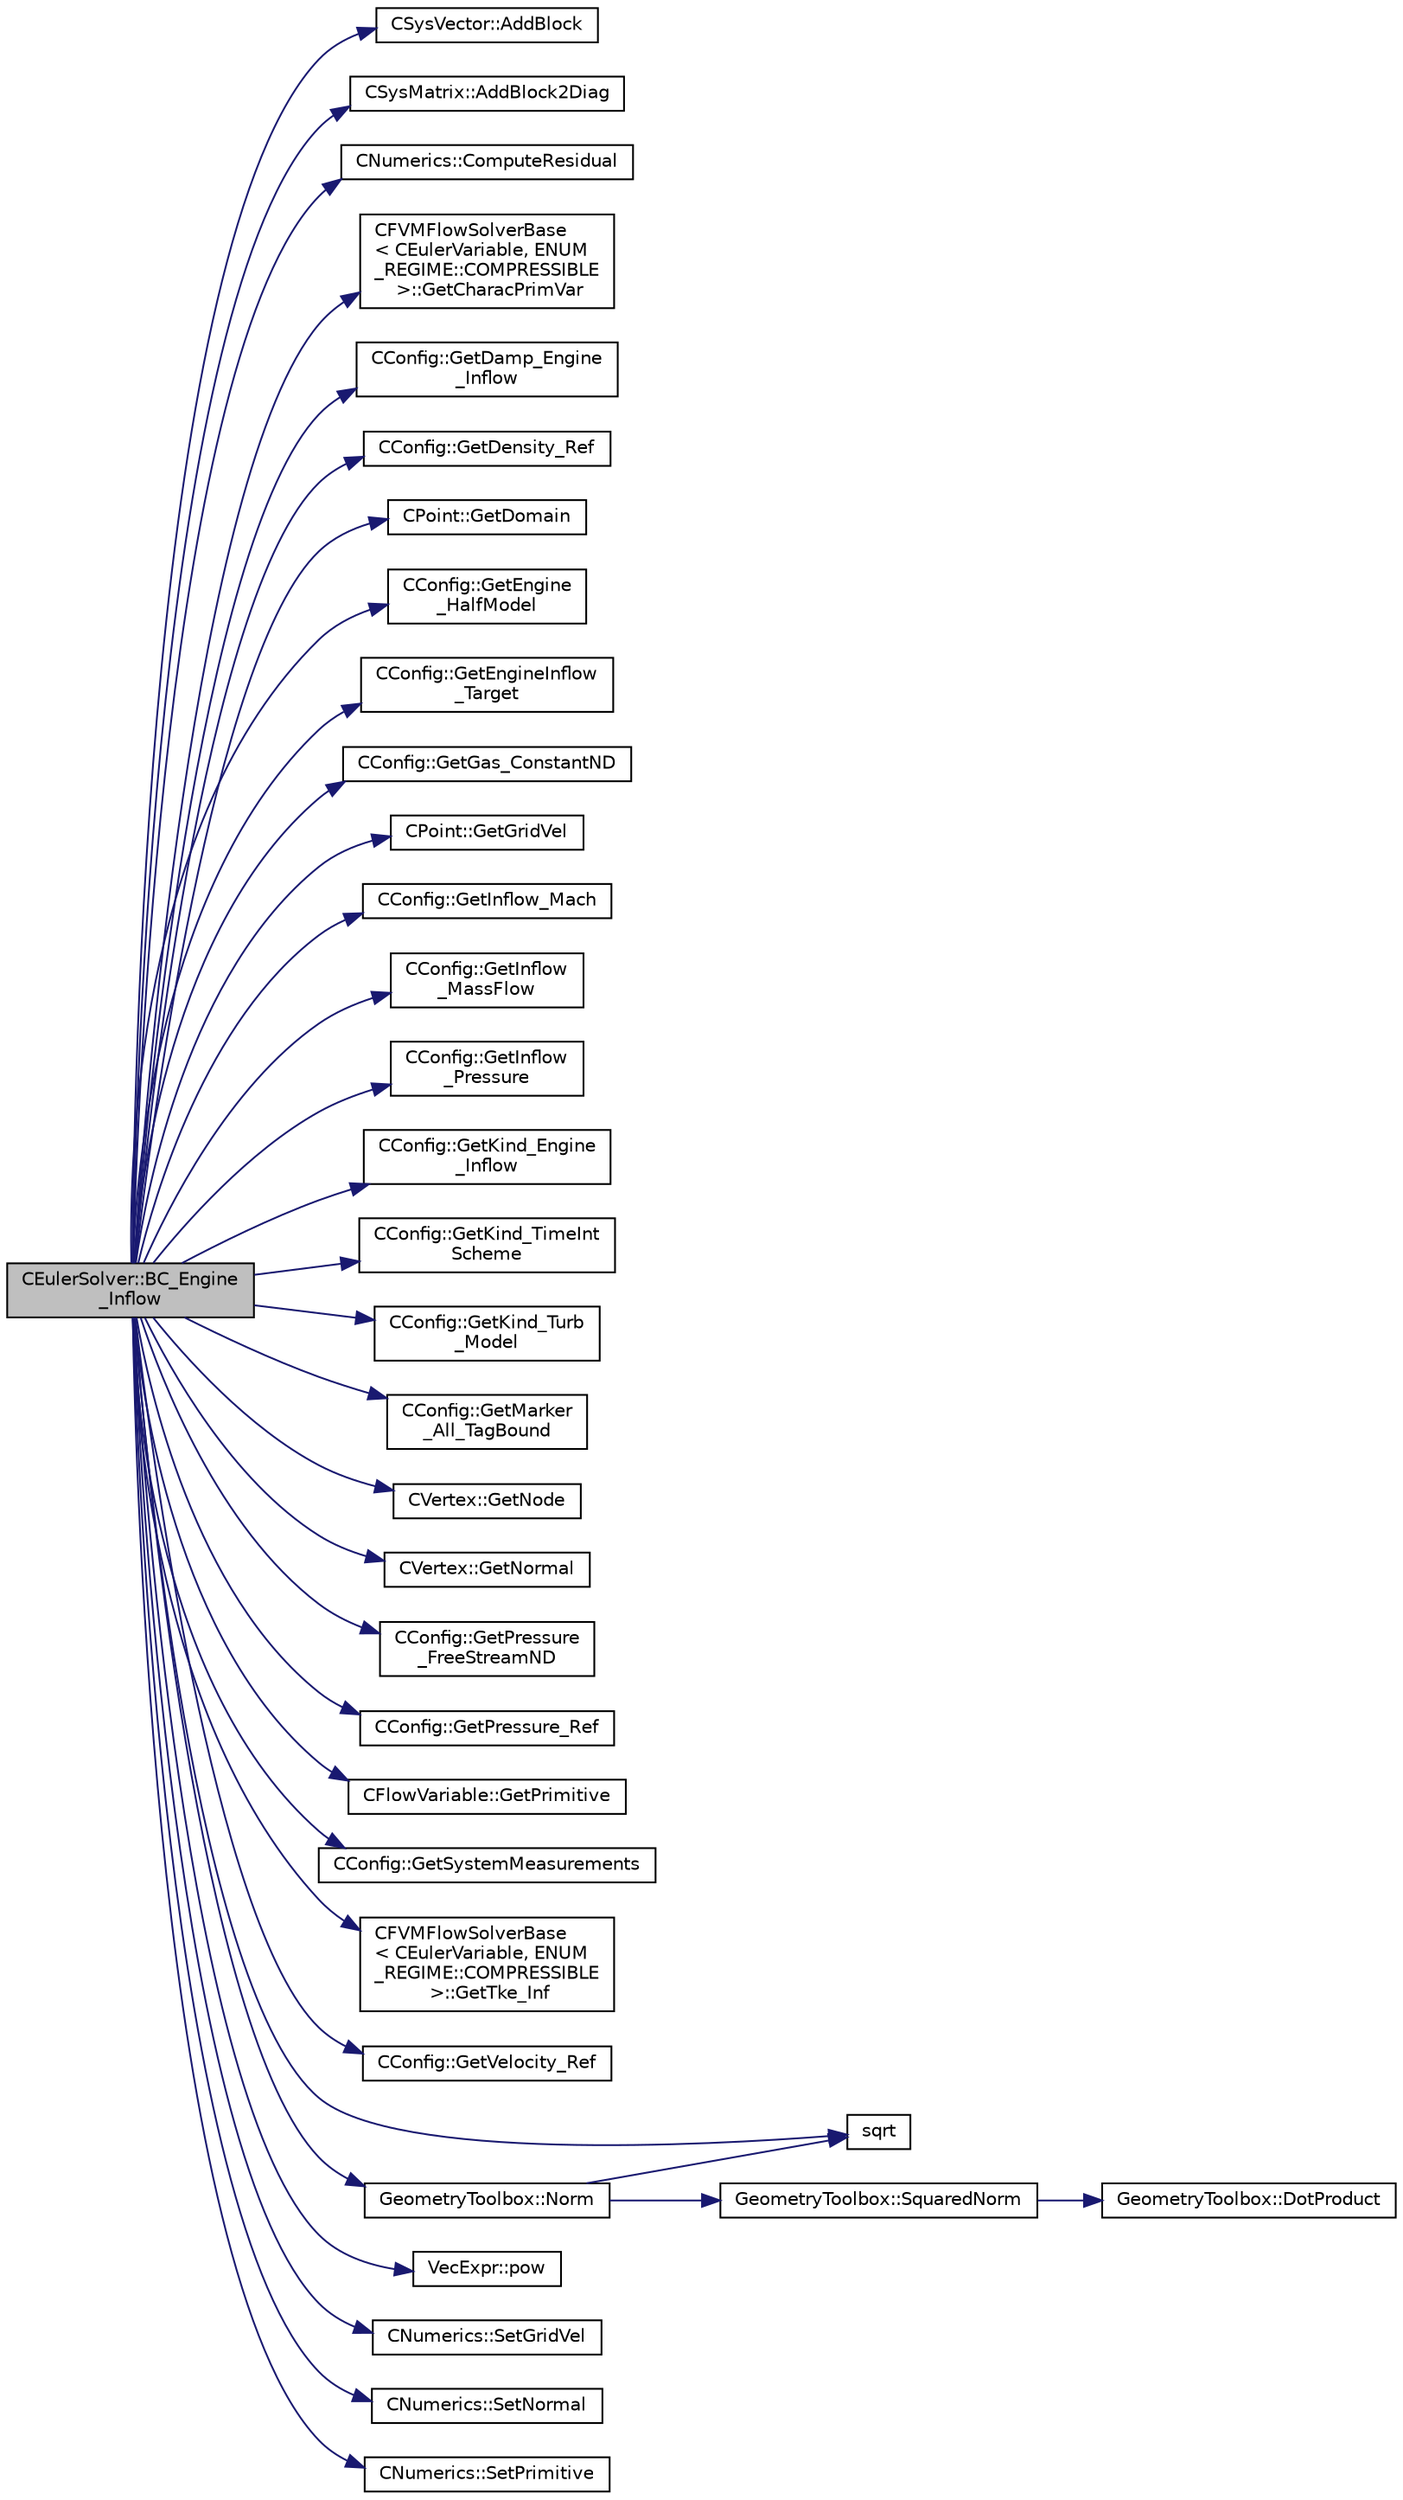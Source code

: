 digraph "CEulerSolver::BC_Engine_Inflow"
{
 // LATEX_PDF_SIZE
  edge [fontname="Helvetica",fontsize="10",labelfontname="Helvetica",labelfontsize="10"];
  node [fontname="Helvetica",fontsize="10",shape=record];
  rankdir="LR";
  Node1 [label="CEulerSolver::BC_Engine\l_Inflow",height=0.2,width=0.4,color="black", fillcolor="grey75", style="filled", fontcolor="black",tooltip="Impose the nacelle inflow boundary condition."];
  Node1 -> Node2 [color="midnightblue",fontsize="10",style="solid",fontname="Helvetica"];
  Node2 [label="CSysVector::AddBlock",height=0.2,width=0.4,color="black", fillcolor="white", style="filled",URL="$classCSysVector.html#aa463275cba394503a9778529fdaa4494",tooltip="Add \"block\" to the vector, see SetBlock."];
  Node1 -> Node3 [color="midnightblue",fontsize="10",style="solid",fontname="Helvetica"];
  Node3 [label="CSysMatrix::AddBlock2Diag",height=0.2,width=0.4,color="black", fillcolor="white", style="filled",URL="$classCSysMatrix.html#a5a4ef7eeb7f009450f575660108ed7be",tooltip="Non overwrite version of SetBlock2Diag, also with scaling."];
  Node1 -> Node4 [color="midnightblue",fontsize="10",style="solid",fontname="Helvetica"];
  Node4 [label="CNumerics::ComputeResidual",height=0.2,width=0.4,color="black", fillcolor="white", style="filled",URL="$classCNumerics.html#aa0ca13663a047ef2640b377b33875e29",tooltip="Compute the numerical residual."];
  Node1 -> Node5 [color="midnightblue",fontsize="10",style="solid",fontname="Helvetica"];
  Node5 [label="CFVMFlowSolverBase\l\< CEulerVariable, ENUM\l_REGIME::COMPRESSIBLE\l \>::GetCharacPrimVar",height=0.2,width=0.4,color="black", fillcolor="white", style="filled",URL="$classCFVMFlowSolverBase.html#ae73b0d73306a98b33c8f7fe0f43b1e66",tooltip="Value of the characteristic variables at the boundaries."];
  Node1 -> Node6 [color="midnightblue",fontsize="10",style="solid",fontname="Helvetica"];
  Node6 [label="CConfig::GetDamp_Engine\l_Inflow",height=0.2,width=0.4,color="black", fillcolor="white", style="filled",URL="$classCConfig.html#aae4156f5b28c0a38e7889ce1b9b58956",tooltip="Value of the damping factor for the engine inlet bc."];
  Node1 -> Node7 [color="midnightblue",fontsize="10",style="solid",fontname="Helvetica"];
  Node7 [label="CConfig::GetDensity_Ref",height=0.2,width=0.4,color="black", fillcolor="white", style="filled",URL="$classCConfig.html#a3fc33aec68f64b757f1f9f3514cb97de",tooltip="Get the value of the reference density for non-dimensionalization."];
  Node1 -> Node8 [color="midnightblue",fontsize="10",style="solid",fontname="Helvetica"];
  Node8 [label="CPoint::GetDomain",height=0.2,width=0.4,color="black", fillcolor="white", style="filled",URL="$classCPoint.html#aa58a27b602e47ddcad22ae74a5c6bc81",tooltip="For parallel computation, its indicates if a point must be computed or not."];
  Node1 -> Node9 [color="midnightblue",fontsize="10",style="solid",fontname="Helvetica"];
  Node9 [label="CConfig::GetEngine\l_HalfModel",height=0.2,width=0.4,color="black", fillcolor="white", style="filled",URL="$classCConfig.html#ac115a675cbade25b5c1a88a6f8099704",tooltip="Only halg of the engine is in the compputational grid."];
  Node1 -> Node10 [color="midnightblue",fontsize="10",style="solid",fontname="Helvetica"];
  Node10 [label="CConfig::GetEngineInflow\l_Target",height=0.2,width=0.4,color="black", fillcolor="white", style="filled",URL="$classCConfig.html#a2394a4f42c919df13f4a3a59f8761957",tooltip="Get the target (pressure, massflow, etc) at an engine inflow boundary."];
  Node1 -> Node11 [color="midnightblue",fontsize="10",style="solid",fontname="Helvetica"];
  Node11 [label="CConfig::GetGas_ConstantND",height=0.2,width=0.4,color="black", fillcolor="white", style="filled",URL="$classCConfig.html#a1431ababf767a9f74ff74fe9ef647957",tooltip="Get the value of specific gas constant."];
  Node1 -> Node12 [color="midnightblue",fontsize="10",style="solid",fontname="Helvetica"];
  Node12 [label="CPoint::GetGridVel",height=0.2,width=0.4,color="black", fillcolor="white", style="filled",URL="$classCPoint.html#a65d855a9c2ad2971546038b34acd5b92",tooltip="Get the value of the grid velocity at the point."];
  Node1 -> Node13 [color="midnightblue",fontsize="10",style="solid",fontname="Helvetica"];
  Node13 [label="CConfig::GetInflow_Mach",height=0.2,width=0.4,color="black", fillcolor="white", style="filled",URL="$classCConfig.html#aa8617c1365949eaa676c42b118e36516",tooltip="Get the fan face Mach number at an engine inflow boundary."];
  Node1 -> Node14 [color="midnightblue",fontsize="10",style="solid",fontname="Helvetica"];
  Node14 [label="CConfig::GetInflow\l_MassFlow",height=0.2,width=0.4,color="black", fillcolor="white", style="filled",URL="$classCConfig.html#a010e402faaef695a1a8816e312dfa258",tooltip="Get the mass flow rate at an engine inflow boundary."];
  Node1 -> Node15 [color="midnightblue",fontsize="10",style="solid",fontname="Helvetica"];
  Node15 [label="CConfig::GetInflow\l_Pressure",height=0.2,width=0.4,color="black", fillcolor="white", style="filled",URL="$classCConfig.html#ab00e544be021304512e859b10dfe2802",tooltip="Get the back pressure (static) at an engine inflow boundary."];
  Node1 -> Node16 [color="midnightblue",fontsize="10",style="solid",fontname="Helvetica"];
  Node16 [label="CConfig::GetKind_Engine\l_Inflow",height=0.2,width=0.4,color="black", fillcolor="white", style="filled",URL="$classCConfig.html#aad471932e64c0367445ee081c038336b",tooltip="Get the kind of inlet boundary condition treatment (total conditions or mass flow)."];
  Node1 -> Node17 [color="midnightblue",fontsize="10",style="solid",fontname="Helvetica"];
  Node17 [label="CConfig::GetKind_TimeInt\lScheme",height=0.2,width=0.4,color="black", fillcolor="white", style="filled",URL="$classCConfig.html#ad16f71356f146b530fb1fbb45444525c",tooltip="Get the kind of time integration method."];
  Node1 -> Node18 [color="midnightblue",fontsize="10",style="solid",fontname="Helvetica"];
  Node18 [label="CConfig::GetKind_Turb\l_Model",height=0.2,width=0.4,color="black", fillcolor="white", style="filled",URL="$classCConfig.html#a42cf888b42ce34079b2e3987bbf147dd",tooltip="Get the kind of the turbulence model."];
  Node1 -> Node19 [color="midnightblue",fontsize="10",style="solid",fontname="Helvetica"];
  Node19 [label="CConfig::GetMarker\l_All_TagBound",height=0.2,width=0.4,color="black", fillcolor="white", style="filled",URL="$classCConfig.html#ab8c9c1f45950a29355be4ff357049440",tooltip="Get the index of the surface defined in the geometry file."];
  Node1 -> Node20 [color="midnightblue",fontsize="10",style="solid",fontname="Helvetica"];
  Node20 [label="CVertex::GetNode",height=0.2,width=0.4,color="black", fillcolor="white", style="filled",URL="$classCVertex.html#ad568da06e7191358d3a09a1bee71cdb5",tooltip="Get the node of the vertex."];
  Node1 -> Node21 [color="midnightblue",fontsize="10",style="solid",fontname="Helvetica"];
  Node21 [label="CVertex::GetNormal",height=0.2,width=0.4,color="black", fillcolor="white", style="filled",URL="$classCVertex.html#a57cacfe764770e6c0e54c278cb584f7c",tooltip="Copy the the normal vector of a face."];
  Node1 -> Node22 [color="midnightblue",fontsize="10",style="solid",fontname="Helvetica"];
  Node22 [label="CConfig::GetPressure\l_FreeStreamND",height=0.2,width=0.4,color="black", fillcolor="white", style="filled",URL="$classCConfig.html#a71d391a22f5b0b7d2bcfb1e0028374da",tooltip="Get the value of the non-dimensionalized freestream pressure."];
  Node1 -> Node23 [color="midnightblue",fontsize="10",style="solid",fontname="Helvetica"];
  Node23 [label="CConfig::GetPressure_Ref",height=0.2,width=0.4,color="black", fillcolor="white", style="filled",URL="$classCConfig.html#a75b1f9203bdb8ced64323a100fa3aef9",tooltip="Get the value of the reference pressure for non-dimensionalization."];
  Node1 -> Node24 [color="midnightblue",fontsize="10",style="solid",fontname="Helvetica"];
  Node24 [label="CFlowVariable::GetPrimitive",height=0.2,width=0.4,color="black", fillcolor="white", style="filled",URL="$classCFlowVariable.html#a852271c741f1e7cdb1d391941266d344",tooltip="Get a primitive variable."];
  Node1 -> Node25 [color="midnightblue",fontsize="10",style="solid",fontname="Helvetica"];
  Node25 [label="CConfig::GetSystemMeasurements",height=0.2,width=0.4,color="black", fillcolor="white", style="filled",URL="$classCConfig.html#ab05a2ea2f4079504565628130bee2ae3",tooltip="Governing equations of the flow (it can be different from the run time equation)."];
  Node1 -> Node26 [color="midnightblue",fontsize="10",style="solid",fontname="Helvetica"];
  Node26 [label="CFVMFlowSolverBase\l\< CEulerVariable, ENUM\l_REGIME::COMPRESSIBLE\l \>::GetTke_Inf",height=0.2,width=0.4,color="black", fillcolor="white", style="filled",URL="$classCFVMFlowSolverBase.html#a8079f4ff43753428e768f14a2ae71e23",tooltip="Get the turbulent kinetic energy at the infinity."];
  Node1 -> Node27 [color="midnightblue",fontsize="10",style="solid",fontname="Helvetica"];
  Node27 [label="CConfig::GetVelocity_Ref",height=0.2,width=0.4,color="black", fillcolor="white", style="filled",URL="$classCConfig.html#afad4537005c210e8a7fc015a51b8ae4c",tooltip="Get the value of the reference velocity for non-dimensionalization."];
  Node1 -> Node28 [color="midnightblue",fontsize="10",style="solid",fontname="Helvetica"];
  Node28 [label="GeometryToolbox::Norm",height=0.2,width=0.4,color="black", fillcolor="white", style="filled",URL="$group__GeometryToolbox.html#gad8b24e50333c9a8378f7abf18222f36a",tooltip=" "];
  Node28 -> Node29 [color="midnightblue",fontsize="10",style="solid",fontname="Helvetica"];
  Node29 [label="sqrt",height=0.2,width=0.4,color="black", fillcolor="white", style="filled",URL="$group__SIMD.html#ga54a1925ab40fb4249ea255072520de35",tooltip=" "];
  Node28 -> Node30 [color="midnightblue",fontsize="10",style="solid",fontname="Helvetica"];
  Node30 [label="GeometryToolbox::SquaredNorm",height=0.2,width=0.4,color="black", fillcolor="white", style="filled",URL="$group__GeometryToolbox.html#ga98c9b9314cc6352c9bba49b8cfb4b056",tooltip=" "];
  Node30 -> Node31 [color="midnightblue",fontsize="10",style="solid",fontname="Helvetica"];
  Node31 [label="GeometryToolbox::DotProduct",height=0.2,width=0.4,color="black", fillcolor="white", style="filled",URL="$group__GeometryToolbox.html#ga7ec3e1e20fab73dbf0159fe38492cc89",tooltip=" "];
  Node1 -> Node32 [color="midnightblue",fontsize="10",style="solid",fontname="Helvetica"];
  Node32 [label="VecExpr::pow",height=0.2,width=0.4,color="black", fillcolor="white", style="filled",URL="$group__VecExpr.html#ga7fb255e1f2a1773d3cc6ff7bee1aadd2",tooltip=" "];
  Node1 -> Node33 [color="midnightblue",fontsize="10",style="solid",fontname="Helvetica"];
  Node33 [label="CNumerics::SetGridVel",height=0.2,width=0.4,color="black", fillcolor="white", style="filled",URL="$classCNumerics.html#a3f116b5718153aefee7a22735797af29",tooltip="Set the velocity of the computational grid."];
  Node1 -> Node34 [color="midnightblue",fontsize="10",style="solid",fontname="Helvetica"];
  Node34 [label="CNumerics::SetNormal",height=0.2,width=0.4,color="black", fillcolor="white", style="filled",URL="$classCNumerics.html#a93fd2262832ae5081317548f2f9cdbb3",tooltip="Set the value of the normal vector to the face between two points."];
  Node1 -> Node35 [color="midnightblue",fontsize="10",style="solid",fontname="Helvetica"];
  Node35 [label="CNumerics::SetPrimitive",height=0.2,width=0.4,color="black", fillcolor="white", style="filled",URL="$classCNumerics.html#a028c500ba7ce96d3af061fc8218f76f1",tooltip="Set the value of the primitive variables."];
  Node1 -> Node29 [color="midnightblue",fontsize="10",style="solid",fontname="Helvetica"];
}
